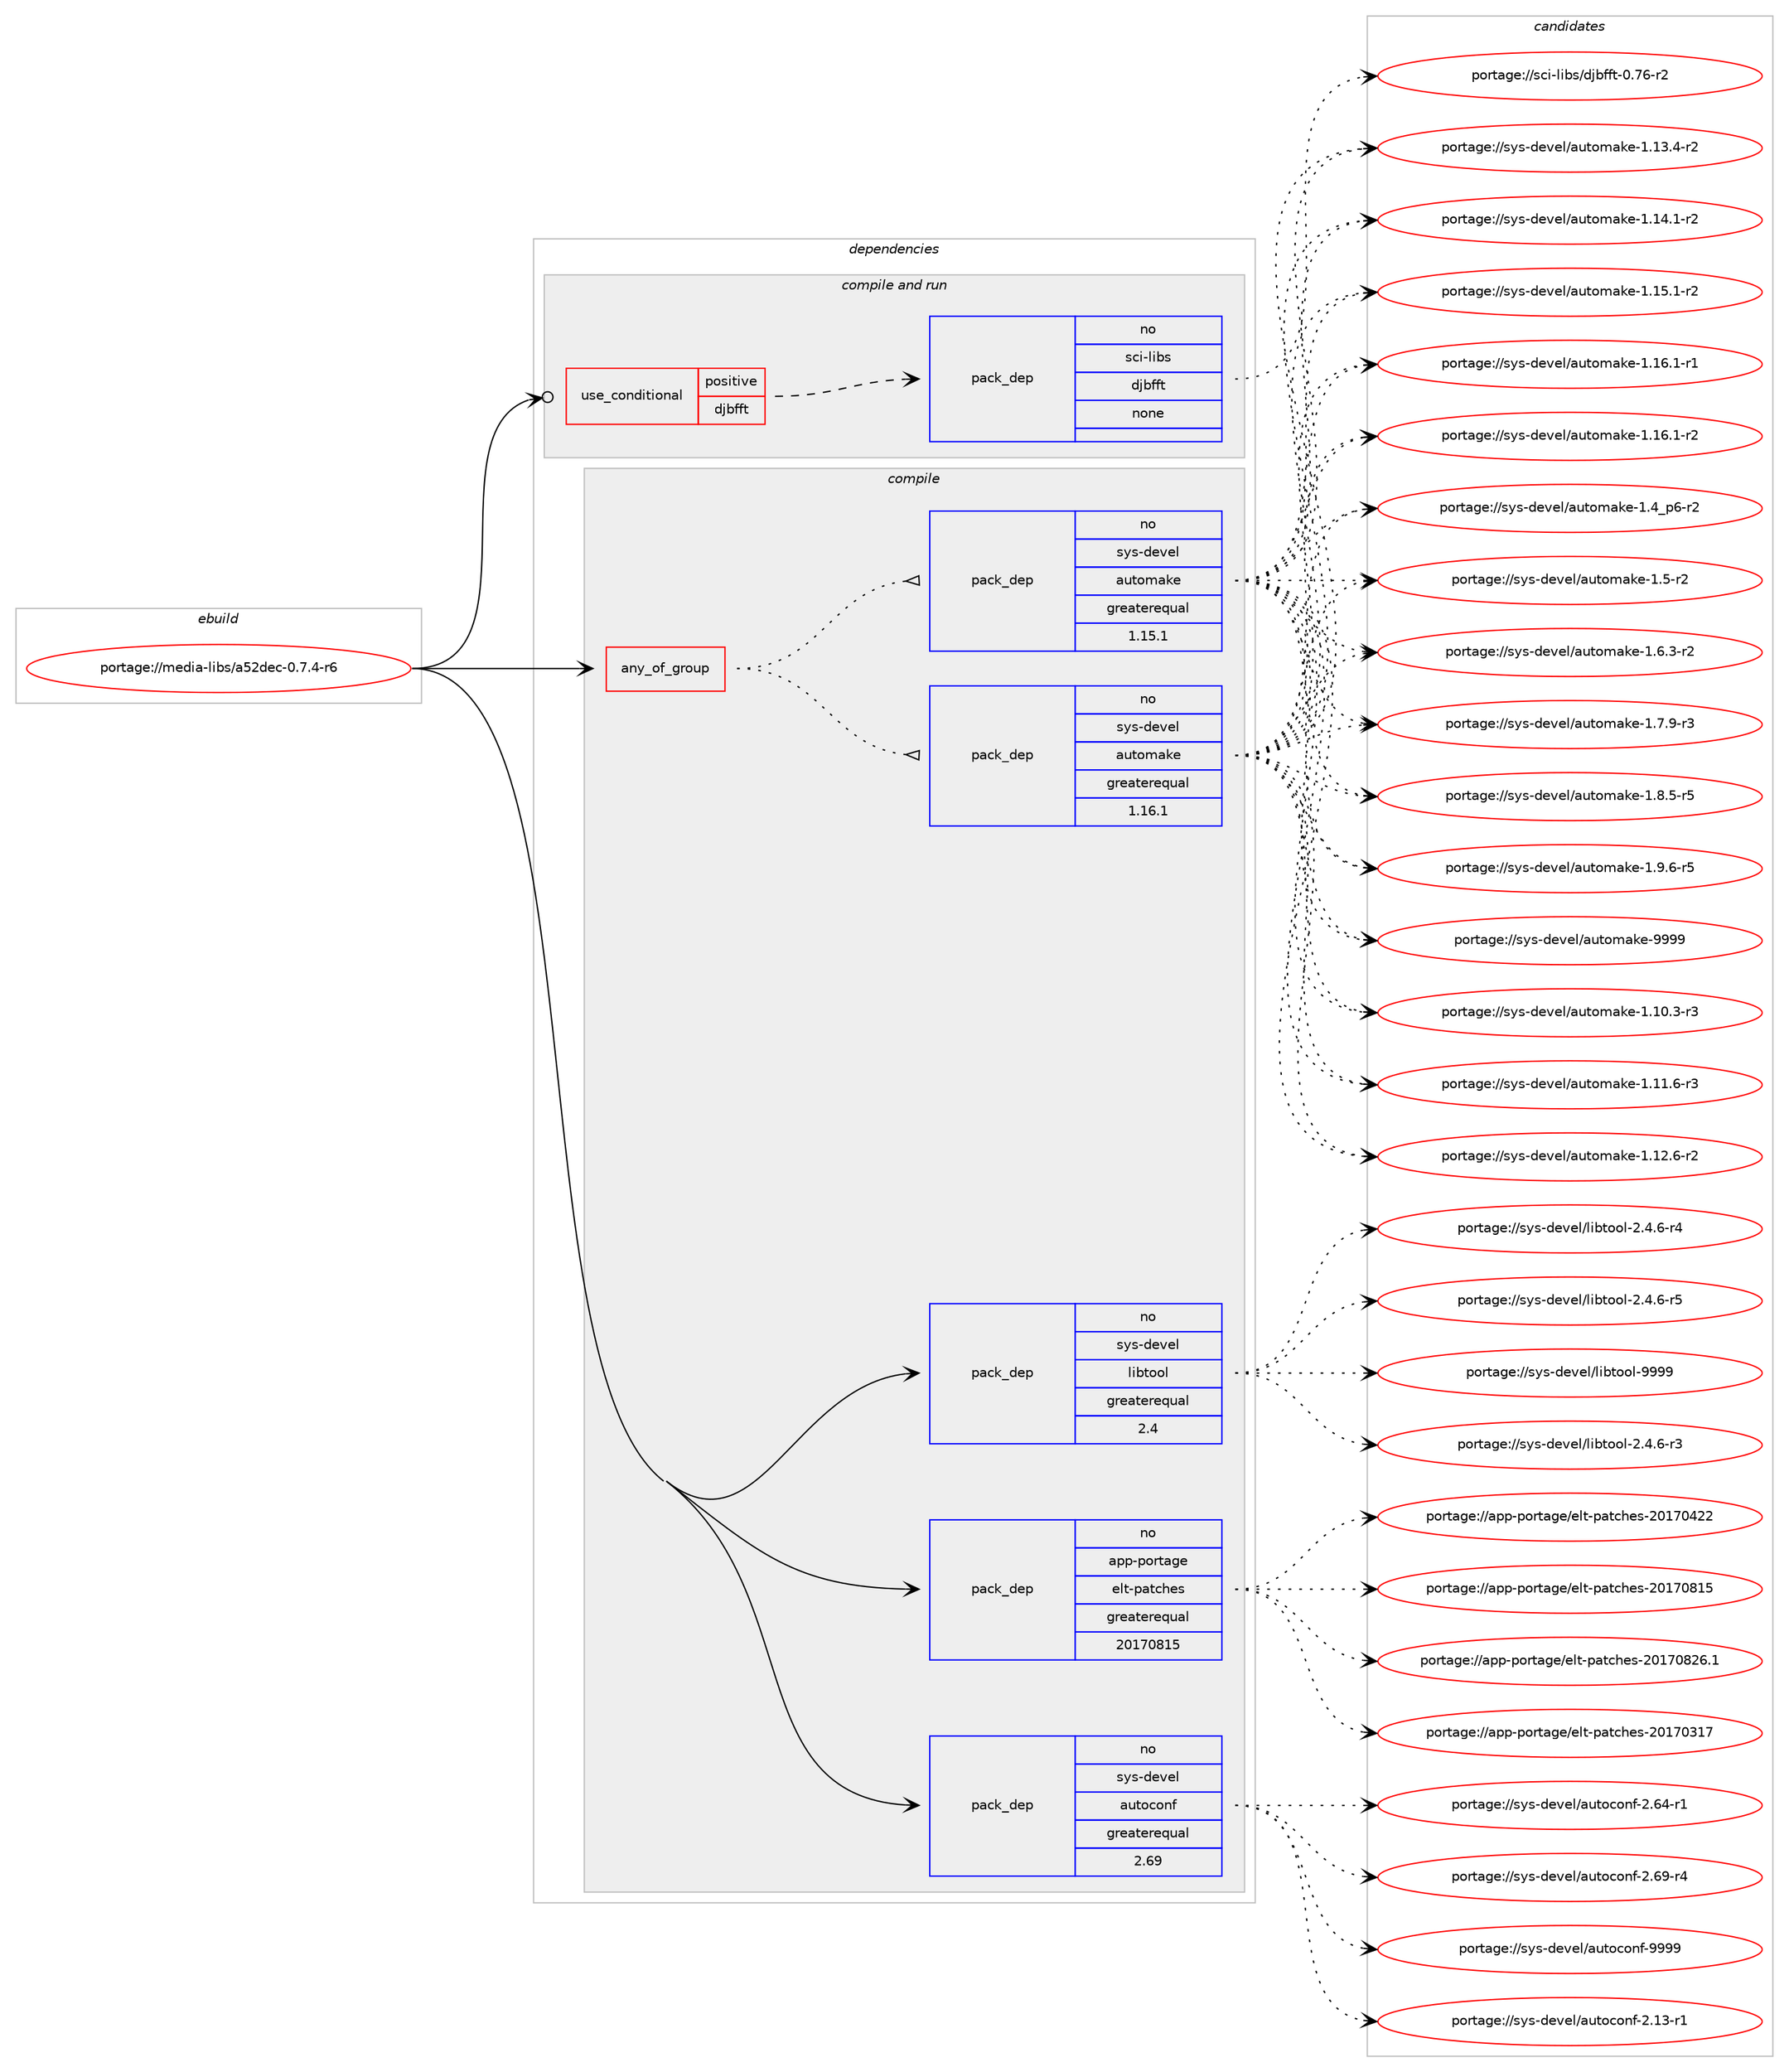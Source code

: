 digraph prolog {

# *************
# Graph options
# *************

newrank=true;
concentrate=true;
compound=true;
graph [rankdir=LR,fontname=Helvetica,fontsize=10,ranksep=1.5];#, ranksep=2.5, nodesep=0.2];
edge  [arrowhead=vee];
node  [fontname=Helvetica,fontsize=10];

# **********
# The ebuild
# **********

subgraph cluster_leftcol {
color=gray;
rank=same;
label=<<i>ebuild</i>>;
id [label="portage://media-libs/a52dec-0.7.4-r6", color=red, width=4, href="../media-libs/a52dec-0.7.4-r6.svg"];
}

# ****************
# The dependencies
# ****************

subgraph cluster_midcol {
color=gray;
label=<<i>dependencies</i>>;
subgraph cluster_compile {
fillcolor="#eeeeee";
style=filled;
label=<<i>compile</i>>;
subgraph any4993 {
dependency317089 [label=<<TABLE BORDER="0" CELLBORDER="1" CELLSPACING="0" CELLPADDING="4"><TR><TD CELLPADDING="10">any_of_group</TD></TR></TABLE>>, shape=none, color=red];subgraph pack232902 {
dependency317090 [label=<<TABLE BORDER="0" CELLBORDER="1" CELLSPACING="0" CELLPADDING="4" WIDTH="220"><TR><TD ROWSPAN="6" CELLPADDING="30">pack_dep</TD></TR><TR><TD WIDTH="110">no</TD></TR><TR><TD>sys-devel</TD></TR><TR><TD>automake</TD></TR><TR><TD>greaterequal</TD></TR><TR><TD>1.16.1</TD></TR></TABLE>>, shape=none, color=blue];
}
dependency317089:e -> dependency317090:w [weight=20,style="dotted",arrowhead="oinv"];
subgraph pack232903 {
dependency317091 [label=<<TABLE BORDER="0" CELLBORDER="1" CELLSPACING="0" CELLPADDING="4" WIDTH="220"><TR><TD ROWSPAN="6" CELLPADDING="30">pack_dep</TD></TR><TR><TD WIDTH="110">no</TD></TR><TR><TD>sys-devel</TD></TR><TR><TD>automake</TD></TR><TR><TD>greaterequal</TD></TR><TR><TD>1.15.1</TD></TR></TABLE>>, shape=none, color=blue];
}
dependency317089:e -> dependency317091:w [weight=20,style="dotted",arrowhead="oinv"];
}
id:e -> dependency317089:w [weight=20,style="solid",arrowhead="vee"];
subgraph pack232904 {
dependency317092 [label=<<TABLE BORDER="0" CELLBORDER="1" CELLSPACING="0" CELLPADDING="4" WIDTH="220"><TR><TD ROWSPAN="6" CELLPADDING="30">pack_dep</TD></TR><TR><TD WIDTH="110">no</TD></TR><TR><TD>app-portage</TD></TR><TR><TD>elt-patches</TD></TR><TR><TD>greaterequal</TD></TR><TR><TD>20170815</TD></TR></TABLE>>, shape=none, color=blue];
}
id:e -> dependency317092:w [weight=20,style="solid",arrowhead="vee"];
subgraph pack232905 {
dependency317093 [label=<<TABLE BORDER="0" CELLBORDER="1" CELLSPACING="0" CELLPADDING="4" WIDTH="220"><TR><TD ROWSPAN="6" CELLPADDING="30">pack_dep</TD></TR><TR><TD WIDTH="110">no</TD></TR><TR><TD>sys-devel</TD></TR><TR><TD>autoconf</TD></TR><TR><TD>greaterequal</TD></TR><TR><TD>2.69</TD></TR></TABLE>>, shape=none, color=blue];
}
id:e -> dependency317093:w [weight=20,style="solid",arrowhead="vee"];
subgraph pack232906 {
dependency317094 [label=<<TABLE BORDER="0" CELLBORDER="1" CELLSPACING="0" CELLPADDING="4" WIDTH="220"><TR><TD ROWSPAN="6" CELLPADDING="30">pack_dep</TD></TR><TR><TD WIDTH="110">no</TD></TR><TR><TD>sys-devel</TD></TR><TR><TD>libtool</TD></TR><TR><TD>greaterequal</TD></TR><TR><TD>2.4</TD></TR></TABLE>>, shape=none, color=blue];
}
id:e -> dependency317094:w [weight=20,style="solid",arrowhead="vee"];
}
subgraph cluster_compileandrun {
fillcolor="#eeeeee";
style=filled;
label=<<i>compile and run</i>>;
subgraph cond79078 {
dependency317095 [label=<<TABLE BORDER="0" CELLBORDER="1" CELLSPACING="0" CELLPADDING="4"><TR><TD ROWSPAN="3" CELLPADDING="10">use_conditional</TD></TR><TR><TD>positive</TD></TR><TR><TD>djbfft</TD></TR></TABLE>>, shape=none, color=red];
subgraph pack232907 {
dependency317096 [label=<<TABLE BORDER="0" CELLBORDER="1" CELLSPACING="0" CELLPADDING="4" WIDTH="220"><TR><TD ROWSPAN="6" CELLPADDING="30">pack_dep</TD></TR><TR><TD WIDTH="110">no</TD></TR><TR><TD>sci-libs</TD></TR><TR><TD>djbfft</TD></TR><TR><TD>none</TD></TR><TR><TD></TD></TR></TABLE>>, shape=none, color=blue];
}
dependency317095:e -> dependency317096:w [weight=20,style="dashed",arrowhead="vee"];
}
id:e -> dependency317095:w [weight=20,style="solid",arrowhead="odotvee"];
}
subgraph cluster_run {
fillcolor="#eeeeee";
style=filled;
label=<<i>run</i>>;
}
}

# **************
# The candidates
# **************

subgraph cluster_choices {
rank=same;
color=gray;
label=<<i>candidates</i>>;

subgraph choice232902 {
color=black;
nodesep=1;
choiceportage11512111545100101118101108479711711611110997107101454946494846514511451 [label="portage://sys-devel/automake-1.10.3-r3", color=red, width=4,href="../sys-devel/automake-1.10.3-r3.svg"];
choiceportage11512111545100101118101108479711711611110997107101454946494946544511451 [label="portage://sys-devel/automake-1.11.6-r3", color=red, width=4,href="../sys-devel/automake-1.11.6-r3.svg"];
choiceportage11512111545100101118101108479711711611110997107101454946495046544511450 [label="portage://sys-devel/automake-1.12.6-r2", color=red, width=4,href="../sys-devel/automake-1.12.6-r2.svg"];
choiceportage11512111545100101118101108479711711611110997107101454946495146524511450 [label="portage://sys-devel/automake-1.13.4-r2", color=red, width=4,href="../sys-devel/automake-1.13.4-r2.svg"];
choiceportage11512111545100101118101108479711711611110997107101454946495246494511450 [label="portage://sys-devel/automake-1.14.1-r2", color=red, width=4,href="../sys-devel/automake-1.14.1-r2.svg"];
choiceportage11512111545100101118101108479711711611110997107101454946495346494511450 [label="portage://sys-devel/automake-1.15.1-r2", color=red, width=4,href="../sys-devel/automake-1.15.1-r2.svg"];
choiceportage11512111545100101118101108479711711611110997107101454946495446494511449 [label="portage://sys-devel/automake-1.16.1-r1", color=red, width=4,href="../sys-devel/automake-1.16.1-r1.svg"];
choiceportage11512111545100101118101108479711711611110997107101454946495446494511450 [label="portage://sys-devel/automake-1.16.1-r2", color=red, width=4,href="../sys-devel/automake-1.16.1-r2.svg"];
choiceportage115121115451001011181011084797117116111109971071014549465295112544511450 [label="portage://sys-devel/automake-1.4_p6-r2", color=red, width=4,href="../sys-devel/automake-1.4_p6-r2.svg"];
choiceportage11512111545100101118101108479711711611110997107101454946534511450 [label="portage://sys-devel/automake-1.5-r2", color=red, width=4,href="../sys-devel/automake-1.5-r2.svg"];
choiceportage115121115451001011181011084797117116111109971071014549465446514511450 [label="portage://sys-devel/automake-1.6.3-r2", color=red, width=4,href="../sys-devel/automake-1.6.3-r2.svg"];
choiceportage115121115451001011181011084797117116111109971071014549465546574511451 [label="portage://sys-devel/automake-1.7.9-r3", color=red, width=4,href="../sys-devel/automake-1.7.9-r3.svg"];
choiceportage115121115451001011181011084797117116111109971071014549465646534511453 [label="portage://sys-devel/automake-1.8.5-r5", color=red, width=4,href="../sys-devel/automake-1.8.5-r5.svg"];
choiceportage115121115451001011181011084797117116111109971071014549465746544511453 [label="portage://sys-devel/automake-1.9.6-r5", color=red, width=4,href="../sys-devel/automake-1.9.6-r5.svg"];
choiceportage115121115451001011181011084797117116111109971071014557575757 [label="portage://sys-devel/automake-9999", color=red, width=4,href="../sys-devel/automake-9999.svg"];
dependency317090:e -> choiceportage11512111545100101118101108479711711611110997107101454946494846514511451:w [style=dotted,weight="100"];
dependency317090:e -> choiceportage11512111545100101118101108479711711611110997107101454946494946544511451:w [style=dotted,weight="100"];
dependency317090:e -> choiceportage11512111545100101118101108479711711611110997107101454946495046544511450:w [style=dotted,weight="100"];
dependency317090:e -> choiceportage11512111545100101118101108479711711611110997107101454946495146524511450:w [style=dotted,weight="100"];
dependency317090:e -> choiceportage11512111545100101118101108479711711611110997107101454946495246494511450:w [style=dotted,weight="100"];
dependency317090:e -> choiceportage11512111545100101118101108479711711611110997107101454946495346494511450:w [style=dotted,weight="100"];
dependency317090:e -> choiceportage11512111545100101118101108479711711611110997107101454946495446494511449:w [style=dotted,weight="100"];
dependency317090:e -> choiceportage11512111545100101118101108479711711611110997107101454946495446494511450:w [style=dotted,weight="100"];
dependency317090:e -> choiceportage115121115451001011181011084797117116111109971071014549465295112544511450:w [style=dotted,weight="100"];
dependency317090:e -> choiceportage11512111545100101118101108479711711611110997107101454946534511450:w [style=dotted,weight="100"];
dependency317090:e -> choiceportage115121115451001011181011084797117116111109971071014549465446514511450:w [style=dotted,weight="100"];
dependency317090:e -> choiceportage115121115451001011181011084797117116111109971071014549465546574511451:w [style=dotted,weight="100"];
dependency317090:e -> choiceportage115121115451001011181011084797117116111109971071014549465646534511453:w [style=dotted,weight="100"];
dependency317090:e -> choiceportage115121115451001011181011084797117116111109971071014549465746544511453:w [style=dotted,weight="100"];
dependency317090:e -> choiceportage115121115451001011181011084797117116111109971071014557575757:w [style=dotted,weight="100"];
}
subgraph choice232903 {
color=black;
nodesep=1;
choiceportage11512111545100101118101108479711711611110997107101454946494846514511451 [label="portage://sys-devel/automake-1.10.3-r3", color=red, width=4,href="../sys-devel/automake-1.10.3-r3.svg"];
choiceportage11512111545100101118101108479711711611110997107101454946494946544511451 [label="portage://sys-devel/automake-1.11.6-r3", color=red, width=4,href="../sys-devel/automake-1.11.6-r3.svg"];
choiceportage11512111545100101118101108479711711611110997107101454946495046544511450 [label="portage://sys-devel/automake-1.12.6-r2", color=red, width=4,href="../sys-devel/automake-1.12.6-r2.svg"];
choiceportage11512111545100101118101108479711711611110997107101454946495146524511450 [label="portage://sys-devel/automake-1.13.4-r2", color=red, width=4,href="../sys-devel/automake-1.13.4-r2.svg"];
choiceportage11512111545100101118101108479711711611110997107101454946495246494511450 [label="portage://sys-devel/automake-1.14.1-r2", color=red, width=4,href="../sys-devel/automake-1.14.1-r2.svg"];
choiceportage11512111545100101118101108479711711611110997107101454946495346494511450 [label="portage://sys-devel/automake-1.15.1-r2", color=red, width=4,href="../sys-devel/automake-1.15.1-r2.svg"];
choiceportage11512111545100101118101108479711711611110997107101454946495446494511449 [label="portage://sys-devel/automake-1.16.1-r1", color=red, width=4,href="../sys-devel/automake-1.16.1-r1.svg"];
choiceportage11512111545100101118101108479711711611110997107101454946495446494511450 [label="portage://sys-devel/automake-1.16.1-r2", color=red, width=4,href="../sys-devel/automake-1.16.1-r2.svg"];
choiceportage115121115451001011181011084797117116111109971071014549465295112544511450 [label="portage://sys-devel/automake-1.4_p6-r2", color=red, width=4,href="../sys-devel/automake-1.4_p6-r2.svg"];
choiceportage11512111545100101118101108479711711611110997107101454946534511450 [label="portage://sys-devel/automake-1.5-r2", color=red, width=4,href="../sys-devel/automake-1.5-r2.svg"];
choiceportage115121115451001011181011084797117116111109971071014549465446514511450 [label="portage://sys-devel/automake-1.6.3-r2", color=red, width=4,href="../sys-devel/automake-1.6.3-r2.svg"];
choiceportage115121115451001011181011084797117116111109971071014549465546574511451 [label="portage://sys-devel/automake-1.7.9-r3", color=red, width=4,href="../sys-devel/automake-1.7.9-r3.svg"];
choiceportage115121115451001011181011084797117116111109971071014549465646534511453 [label="portage://sys-devel/automake-1.8.5-r5", color=red, width=4,href="../sys-devel/automake-1.8.5-r5.svg"];
choiceportage115121115451001011181011084797117116111109971071014549465746544511453 [label="portage://sys-devel/automake-1.9.6-r5", color=red, width=4,href="../sys-devel/automake-1.9.6-r5.svg"];
choiceportage115121115451001011181011084797117116111109971071014557575757 [label="portage://sys-devel/automake-9999", color=red, width=4,href="../sys-devel/automake-9999.svg"];
dependency317091:e -> choiceportage11512111545100101118101108479711711611110997107101454946494846514511451:w [style=dotted,weight="100"];
dependency317091:e -> choiceportage11512111545100101118101108479711711611110997107101454946494946544511451:w [style=dotted,weight="100"];
dependency317091:e -> choiceportage11512111545100101118101108479711711611110997107101454946495046544511450:w [style=dotted,weight="100"];
dependency317091:e -> choiceportage11512111545100101118101108479711711611110997107101454946495146524511450:w [style=dotted,weight="100"];
dependency317091:e -> choiceportage11512111545100101118101108479711711611110997107101454946495246494511450:w [style=dotted,weight="100"];
dependency317091:e -> choiceportage11512111545100101118101108479711711611110997107101454946495346494511450:w [style=dotted,weight="100"];
dependency317091:e -> choiceportage11512111545100101118101108479711711611110997107101454946495446494511449:w [style=dotted,weight="100"];
dependency317091:e -> choiceportage11512111545100101118101108479711711611110997107101454946495446494511450:w [style=dotted,weight="100"];
dependency317091:e -> choiceportage115121115451001011181011084797117116111109971071014549465295112544511450:w [style=dotted,weight="100"];
dependency317091:e -> choiceportage11512111545100101118101108479711711611110997107101454946534511450:w [style=dotted,weight="100"];
dependency317091:e -> choiceportage115121115451001011181011084797117116111109971071014549465446514511450:w [style=dotted,weight="100"];
dependency317091:e -> choiceportage115121115451001011181011084797117116111109971071014549465546574511451:w [style=dotted,weight="100"];
dependency317091:e -> choiceportage115121115451001011181011084797117116111109971071014549465646534511453:w [style=dotted,weight="100"];
dependency317091:e -> choiceportage115121115451001011181011084797117116111109971071014549465746544511453:w [style=dotted,weight="100"];
dependency317091:e -> choiceportage115121115451001011181011084797117116111109971071014557575757:w [style=dotted,weight="100"];
}
subgraph choice232904 {
color=black;
nodesep=1;
choiceportage97112112451121111141169710310147101108116451129711699104101115455048495548514955 [label="portage://app-portage/elt-patches-20170317", color=red, width=4,href="../app-portage/elt-patches-20170317.svg"];
choiceportage97112112451121111141169710310147101108116451129711699104101115455048495548525050 [label="portage://app-portage/elt-patches-20170422", color=red, width=4,href="../app-portage/elt-patches-20170422.svg"];
choiceportage97112112451121111141169710310147101108116451129711699104101115455048495548564953 [label="portage://app-portage/elt-patches-20170815", color=red, width=4,href="../app-portage/elt-patches-20170815.svg"];
choiceportage971121124511211111411697103101471011081164511297116991041011154550484955485650544649 [label="portage://app-portage/elt-patches-20170826.1", color=red, width=4,href="../app-portage/elt-patches-20170826.1.svg"];
dependency317092:e -> choiceportage97112112451121111141169710310147101108116451129711699104101115455048495548514955:w [style=dotted,weight="100"];
dependency317092:e -> choiceportage97112112451121111141169710310147101108116451129711699104101115455048495548525050:w [style=dotted,weight="100"];
dependency317092:e -> choiceportage97112112451121111141169710310147101108116451129711699104101115455048495548564953:w [style=dotted,weight="100"];
dependency317092:e -> choiceportage971121124511211111411697103101471011081164511297116991041011154550484955485650544649:w [style=dotted,weight="100"];
}
subgraph choice232905 {
color=black;
nodesep=1;
choiceportage1151211154510010111810110847971171161119911111010245504649514511449 [label="portage://sys-devel/autoconf-2.13-r1", color=red, width=4,href="../sys-devel/autoconf-2.13-r1.svg"];
choiceportage1151211154510010111810110847971171161119911111010245504654524511449 [label="portage://sys-devel/autoconf-2.64-r1", color=red, width=4,href="../sys-devel/autoconf-2.64-r1.svg"];
choiceportage1151211154510010111810110847971171161119911111010245504654574511452 [label="portage://sys-devel/autoconf-2.69-r4", color=red, width=4,href="../sys-devel/autoconf-2.69-r4.svg"];
choiceportage115121115451001011181011084797117116111991111101024557575757 [label="portage://sys-devel/autoconf-9999", color=red, width=4,href="../sys-devel/autoconf-9999.svg"];
dependency317093:e -> choiceportage1151211154510010111810110847971171161119911111010245504649514511449:w [style=dotted,weight="100"];
dependency317093:e -> choiceportage1151211154510010111810110847971171161119911111010245504654524511449:w [style=dotted,weight="100"];
dependency317093:e -> choiceportage1151211154510010111810110847971171161119911111010245504654574511452:w [style=dotted,weight="100"];
dependency317093:e -> choiceportage115121115451001011181011084797117116111991111101024557575757:w [style=dotted,weight="100"];
}
subgraph choice232906 {
color=black;
nodesep=1;
choiceportage1151211154510010111810110847108105981161111111084550465246544511451 [label="portage://sys-devel/libtool-2.4.6-r3", color=red, width=4,href="../sys-devel/libtool-2.4.6-r3.svg"];
choiceportage1151211154510010111810110847108105981161111111084550465246544511452 [label="portage://sys-devel/libtool-2.4.6-r4", color=red, width=4,href="../sys-devel/libtool-2.4.6-r4.svg"];
choiceportage1151211154510010111810110847108105981161111111084550465246544511453 [label="portage://sys-devel/libtool-2.4.6-r5", color=red, width=4,href="../sys-devel/libtool-2.4.6-r5.svg"];
choiceportage1151211154510010111810110847108105981161111111084557575757 [label="portage://sys-devel/libtool-9999", color=red, width=4,href="../sys-devel/libtool-9999.svg"];
dependency317094:e -> choiceportage1151211154510010111810110847108105981161111111084550465246544511451:w [style=dotted,weight="100"];
dependency317094:e -> choiceportage1151211154510010111810110847108105981161111111084550465246544511452:w [style=dotted,weight="100"];
dependency317094:e -> choiceportage1151211154510010111810110847108105981161111111084550465246544511453:w [style=dotted,weight="100"];
dependency317094:e -> choiceportage1151211154510010111810110847108105981161111111084557575757:w [style=dotted,weight="100"];
}
subgraph choice232907 {
color=black;
nodesep=1;
choiceportage115991054510810598115471001069810210211645484655544511450 [label="portage://sci-libs/djbfft-0.76-r2", color=red, width=4,href="../sci-libs/djbfft-0.76-r2.svg"];
dependency317096:e -> choiceportage115991054510810598115471001069810210211645484655544511450:w [style=dotted,weight="100"];
}
}

}
